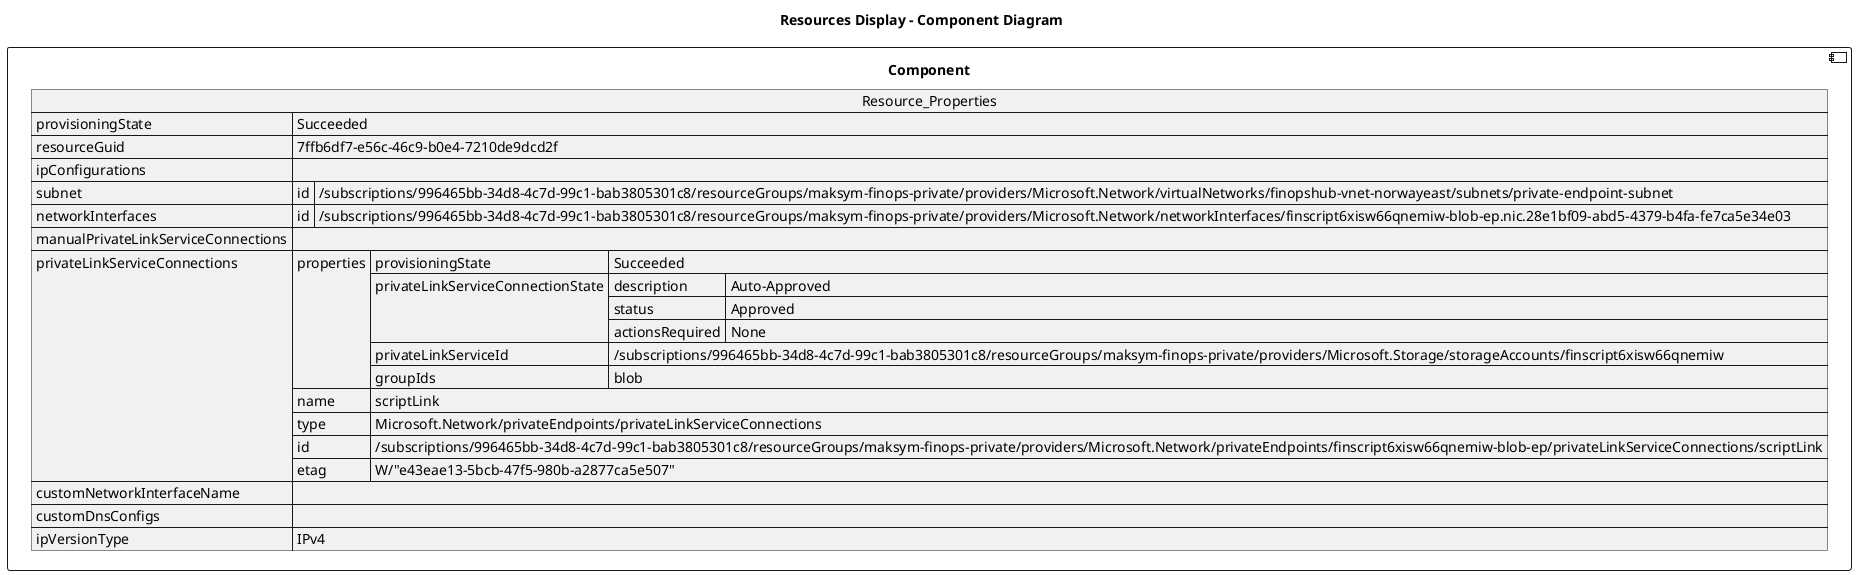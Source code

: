 @startuml

title Resources Display - Component Diagram

component Component {

json  Resource_Properties {
  "provisioningState": "Succeeded",
  "resourceGuid": "7ffb6df7-e56c-46c9-b0e4-7210de9dcd2f",
  "ipConfigurations": [],
  "subnet": {
    "id": "/subscriptions/996465bb-34d8-4c7d-99c1-bab3805301c8/resourceGroups/maksym-finops-private/providers/Microsoft.Network/virtualNetworks/finopshub-vnet-norwayeast/subnets/private-endpoint-subnet"
  },
  "networkInterfaces": [
    {
      "id": "/subscriptions/996465bb-34d8-4c7d-99c1-bab3805301c8/resourceGroups/maksym-finops-private/providers/Microsoft.Network/networkInterfaces/finscript6xisw66qnemiw-blob-ep.nic.28e1bf09-abd5-4379-b4fa-fe7ca5e34e03"
    }
  ],
  "manualPrivateLinkServiceConnections": [],
  "privateLinkServiceConnections": [
    {
      "properties": {
        "provisioningState": "Succeeded",
        "privateLinkServiceConnectionState": {
          "description": "Auto-Approved",
          "status": "Approved",
          "actionsRequired": "None"
        },
        "privateLinkServiceId": "/subscriptions/996465bb-34d8-4c7d-99c1-bab3805301c8/resourceGroups/maksym-finops-private/providers/Microsoft.Storage/storageAccounts/finscript6xisw66qnemiw",
        "groupIds": [
          "blob"
        ]
      },
      "name": "scriptLink",
      "type": "Microsoft.Network/privateEndpoints/privateLinkServiceConnections",
      "id": "/subscriptions/996465bb-34d8-4c7d-99c1-bab3805301c8/resourceGroups/maksym-finops-private/providers/Microsoft.Network/privateEndpoints/finscript6xisw66qnemiw-blob-ep/privateLinkServiceConnections/scriptLink",
      "etag": "W/\"e43eae13-5bcb-47f5-980b-a2877ca5e507\""
    }
  ],
  "customNetworkInterfaceName": "",
  "customDnsConfigs": [],
  "ipVersionType": "IPv4"
}
}
@enduml
